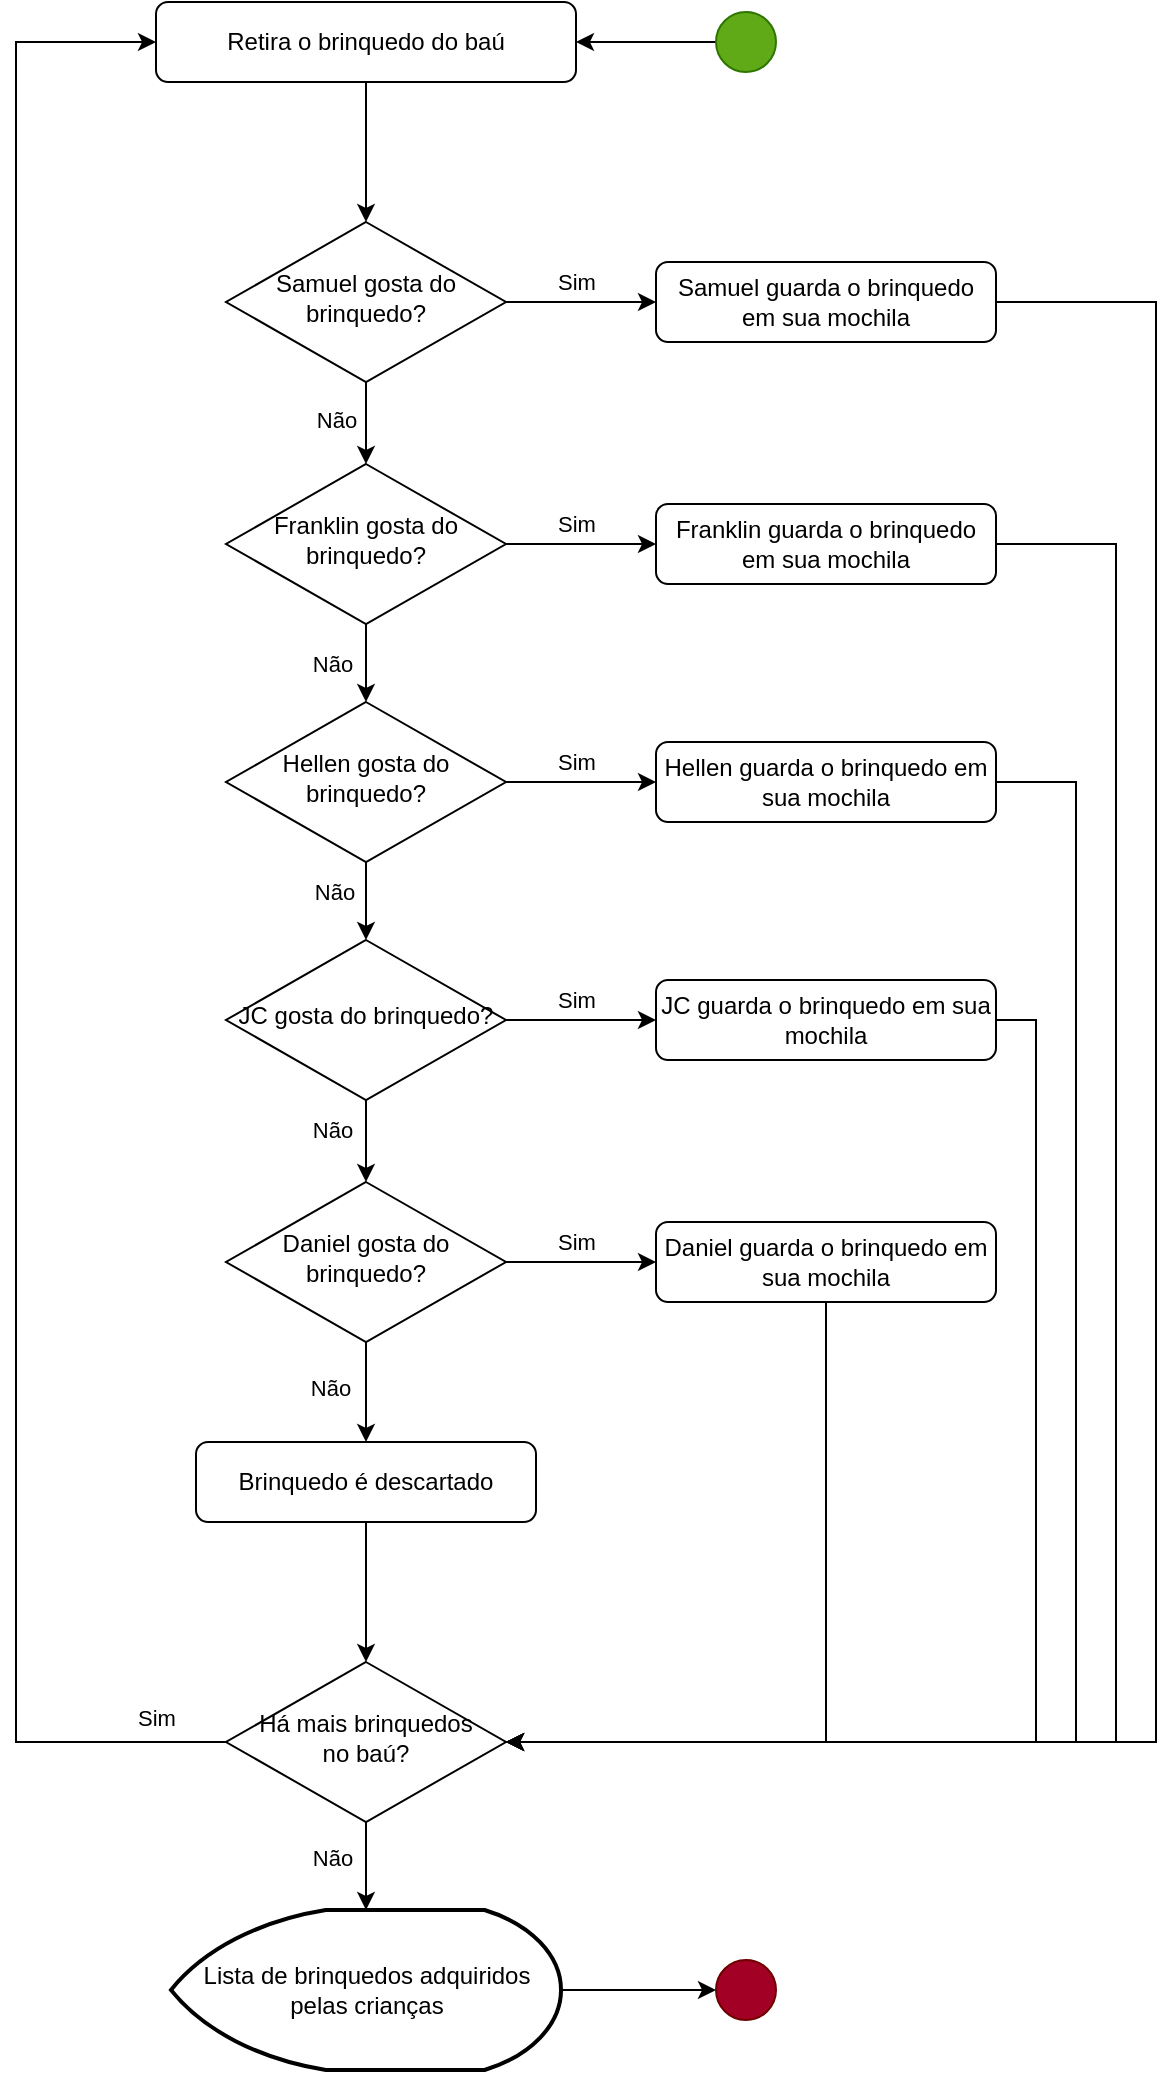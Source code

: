 <mxfile version="22.0.3" type="device" pages="2">
  <diagram id="C5RBs43oDa-KdzZeNtuy" name="Lógica">
    <mxGraphModel dx="1434" dy="836" grid="1" gridSize="10" guides="1" tooltips="1" connect="1" arrows="1" fold="1" page="1" pageScale="1" pageWidth="827" pageHeight="1169" math="0" shadow="0">
      <root>
        <mxCell id="WIyWlLk6GJQsqaUBKTNV-0" />
        <mxCell id="WIyWlLk6GJQsqaUBKTNV-1" parent="WIyWlLk6GJQsqaUBKTNV-0" />
        <mxCell id="jBq9fLbuSrFk1VcDzS2F-2" value="" style="edgeStyle=orthogonalEdgeStyle;rounded=0;orthogonalLoop=1;jettySize=auto;html=1;" edge="1" parent="WIyWlLk6GJQsqaUBKTNV-1" source="WIyWlLk6GJQsqaUBKTNV-3" target="WIyWlLk6GJQsqaUBKTNV-6">
          <mxGeometry relative="1" as="geometry" />
        </mxCell>
        <mxCell id="WIyWlLk6GJQsqaUBKTNV-3" value="Retira o brinquedo do baú" style="rounded=1;whiteSpace=wrap;html=1;fontSize=12;glass=0;strokeWidth=1;shadow=0;" parent="WIyWlLk6GJQsqaUBKTNV-1" vertex="1">
          <mxGeometry x="270" y="87" width="210" height="40" as="geometry" />
        </mxCell>
        <mxCell id="jBq9fLbuSrFk1VcDzS2F-6" value="" style="edgeStyle=orthogonalEdgeStyle;rounded=0;orthogonalLoop=1;jettySize=auto;html=1;" edge="1" parent="WIyWlLk6GJQsqaUBKTNV-1" source="WIyWlLk6GJQsqaUBKTNV-6" target="jBq9fLbuSrFk1VcDzS2F-5">
          <mxGeometry relative="1" as="geometry" />
        </mxCell>
        <mxCell id="jBq9fLbuSrFk1VcDzS2F-7" value="Sim" style="edgeLabel;html=1;align=center;verticalAlign=middle;resizable=0;points=[];" vertex="1" connectable="0" parent="jBq9fLbuSrFk1VcDzS2F-6">
          <mxGeometry x="0.04" y="-4" relative="1" as="geometry">
            <mxPoint x="-4" y="-14" as="offset" />
          </mxGeometry>
        </mxCell>
        <mxCell id="jBq9fLbuSrFk1VcDzS2F-13" value="" style="edgeStyle=orthogonalEdgeStyle;rounded=0;orthogonalLoop=1;jettySize=auto;html=1;" edge="1" parent="WIyWlLk6GJQsqaUBKTNV-1" source="WIyWlLk6GJQsqaUBKTNV-6" target="jBq9fLbuSrFk1VcDzS2F-11">
          <mxGeometry relative="1" as="geometry" />
        </mxCell>
        <mxCell id="jBq9fLbuSrFk1VcDzS2F-14" value="Não" style="edgeLabel;html=1;align=center;verticalAlign=middle;resizable=0;points=[];" vertex="1" connectable="0" parent="jBq9fLbuSrFk1VcDzS2F-13">
          <mxGeometry y="-1" relative="1" as="geometry">
            <mxPoint x="-14" y="-2" as="offset" />
          </mxGeometry>
        </mxCell>
        <mxCell id="WIyWlLk6GJQsqaUBKTNV-6" value="Samuel gosta do brinquedo?" style="rhombus;whiteSpace=wrap;html=1;shadow=0;fontFamily=Helvetica;fontSize=12;align=center;strokeWidth=1;spacing=6;spacingTop=-4;" parent="WIyWlLk6GJQsqaUBKTNV-1" vertex="1">
          <mxGeometry x="305" y="197" width="140" height="80" as="geometry" />
        </mxCell>
        <mxCell id="jBq9fLbuSrFk1VcDzS2F-1" value="" style="edgeStyle=orthogonalEdgeStyle;rounded=0;orthogonalLoop=1;jettySize=auto;html=1;" edge="1" parent="WIyWlLk6GJQsqaUBKTNV-1" source="jBq9fLbuSrFk1VcDzS2F-0" target="WIyWlLk6GJQsqaUBKTNV-3">
          <mxGeometry relative="1" as="geometry" />
        </mxCell>
        <mxCell id="jBq9fLbuSrFk1VcDzS2F-0" value="" style="ellipse;whiteSpace=wrap;html=1;aspect=fixed;fillColor=#60a917;fontColor=#ffffff;strokeColor=#2D7600;" vertex="1" parent="WIyWlLk6GJQsqaUBKTNV-1">
          <mxGeometry x="550" y="92" width="30" height="30" as="geometry" />
        </mxCell>
        <mxCell id="jBq9fLbuSrFk1VcDzS2F-45" style="edgeStyle=orthogonalEdgeStyle;rounded=0;orthogonalLoop=1;jettySize=auto;html=1;exitX=1;exitY=0.5;exitDx=0;exitDy=0;entryX=1;entryY=0.5;entryDx=0;entryDy=0;" edge="1" parent="WIyWlLk6GJQsqaUBKTNV-1" source="jBq9fLbuSrFk1VcDzS2F-5" target="jBq9fLbuSrFk1VcDzS2F-37">
          <mxGeometry relative="1" as="geometry">
            <mxPoint x="440" y="947" as="targetPoint" />
            <Array as="points">
              <mxPoint x="770" y="237" />
              <mxPoint x="770" y="957" />
            </Array>
          </mxGeometry>
        </mxCell>
        <mxCell id="jBq9fLbuSrFk1VcDzS2F-5" value="Samuel guarda o brinquedo em sua mochila" style="rounded=1;whiteSpace=wrap;html=1;fontSize=12;glass=0;strokeWidth=1;shadow=0;" vertex="1" parent="WIyWlLk6GJQsqaUBKTNV-1">
          <mxGeometry x="520" y="217" width="170" height="40" as="geometry" />
        </mxCell>
        <mxCell id="jBq9fLbuSrFk1VcDzS2F-9" value="" style="edgeStyle=orthogonalEdgeStyle;rounded=0;orthogonalLoop=1;jettySize=auto;html=1;" edge="1" parent="WIyWlLk6GJQsqaUBKTNV-1" source="jBq9fLbuSrFk1VcDzS2F-11" target="jBq9fLbuSrFk1VcDzS2F-12">
          <mxGeometry relative="1" as="geometry" />
        </mxCell>
        <mxCell id="jBq9fLbuSrFk1VcDzS2F-10" value="Sim" style="edgeLabel;html=1;align=center;verticalAlign=middle;resizable=0;points=[];" vertex="1" connectable="0" parent="jBq9fLbuSrFk1VcDzS2F-9">
          <mxGeometry x="0.04" y="-4" relative="1" as="geometry">
            <mxPoint x="-4" y="-14" as="offset" />
          </mxGeometry>
        </mxCell>
        <mxCell id="jBq9fLbuSrFk1VcDzS2F-20" value="" style="edgeStyle=orthogonalEdgeStyle;rounded=0;orthogonalLoop=1;jettySize=auto;html=1;" edge="1" parent="WIyWlLk6GJQsqaUBKTNV-1" source="jBq9fLbuSrFk1VcDzS2F-11" target="jBq9fLbuSrFk1VcDzS2F-18">
          <mxGeometry relative="1" as="geometry" />
        </mxCell>
        <mxCell id="jBq9fLbuSrFk1VcDzS2F-21" value="Não" style="edgeLabel;html=1;align=center;verticalAlign=middle;resizable=0;points=[];" vertex="1" connectable="0" parent="jBq9fLbuSrFk1VcDzS2F-20">
          <mxGeometry x="-0.44" y="-2" relative="1" as="geometry">
            <mxPoint x="-15" y="8" as="offset" />
          </mxGeometry>
        </mxCell>
        <mxCell id="jBq9fLbuSrFk1VcDzS2F-11" value="Franklin gosta do brinquedo?" style="rhombus;whiteSpace=wrap;html=1;shadow=0;fontFamily=Helvetica;fontSize=12;align=center;strokeWidth=1;spacing=6;spacingTop=-4;" vertex="1" parent="WIyWlLk6GJQsqaUBKTNV-1">
          <mxGeometry x="305" y="318" width="140" height="80" as="geometry" />
        </mxCell>
        <mxCell id="jBq9fLbuSrFk1VcDzS2F-44" style="edgeStyle=orthogonalEdgeStyle;rounded=0;orthogonalLoop=1;jettySize=auto;html=1;exitX=1;exitY=0.5;exitDx=0;exitDy=0;entryX=1;entryY=0.5;entryDx=0;entryDy=0;" edge="1" parent="WIyWlLk6GJQsqaUBKTNV-1" source="jBq9fLbuSrFk1VcDzS2F-12" target="jBq9fLbuSrFk1VcDzS2F-37">
          <mxGeometry relative="1" as="geometry">
            <mxPoint x="450" y="957" as="targetPoint" />
            <Array as="points">
              <mxPoint x="750" y="358" />
              <mxPoint x="750" y="957" />
            </Array>
          </mxGeometry>
        </mxCell>
        <mxCell id="jBq9fLbuSrFk1VcDzS2F-12" value="Franklin guarda o brinquedo em sua mochila" style="rounded=1;whiteSpace=wrap;html=1;fontSize=12;glass=0;strokeWidth=1;shadow=0;" vertex="1" parent="WIyWlLk6GJQsqaUBKTNV-1">
          <mxGeometry x="520" y="338" width="170" height="40" as="geometry" />
        </mxCell>
        <mxCell id="jBq9fLbuSrFk1VcDzS2F-16" value="" style="edgeStyle=orthogonalEdgeStyle;rounded=0;orthogonalLoop=1;jettySize=auto;html=1;" edge="1" parent="WIyWlLk6GJQsqaUBKTNV-1" source="jBq9fLbuSrFk1VcDzS2F-18" target="jBq9fLbuSrFk1VcDzS2F-19">
          <mxGeometry relative="1" as="geometry" />
        </mxCell>
        <mxCell id="jBq9fLbuSrFk1VcDzS2F-17" value="Sim" style="edgeLabel;html=1;align=center;verticalAlign=middle;resizable=0;points=[];" vertex="1" connectable="0" parent="jBq9fLbuSrFk1VcDzS2F-16">
          <mxGeometry x="0.04" y="-4" relative="1" as="geometry">
            <mxPoint x="-4" y="-14" as="offset" />
          </mxGeometry>
        </mxCell>
        <mxCell id="jBq9fLbuSrFk1VcDzS2F-26" value="" style="edgeStyle=orthogonalEdgeStyle;rounded=0;orthogonalLoop=1;jettySize=auto;html=1;" edge="1" parent="WIyWlLk6GJQsqaUBKTNV-1" source="jBq9fLbuSrFk1VcDzS2F-18" target="jBq9fLbuSrFk1VcDzS2F-24">
          <mxGeometry relative="1" as="geometry" />
        </mxCell>
        <mxCell id="jBq9fLbuSrFk1VcDzS2F-27" value="Não" style="edgeLabel;html=1;align=center;verticalAlign=middle;resizable=0;points=[];" vertex="1" connectable="0" parent="jBq9fLbuSrFk1VcDzS2F-26">
          <mxGeometry x="-0.707" y="-2" relative="1" as="geometry">
            <mxPoint x="-14" y="9" as="offset" />
          </mxGeometry>
        </mxCell>
        <mxCell id="jBq9fLbuSrFk1VcDzS2F-18" value="Hellen gosta do brinquedo?" style="rhombus;whiteSpace=wrap;html=1;shadow=0;fontFamily=Helvetica;fontSize=12;align=center;strokeWidth=1;spacing=6;spacingTop=-4;" vertex="1" parent="WIyWlLk6GJQsqaUBKTNV-1">
          <mxGeometry x="305" y="437" width="140" height="80" as="geometry" />
        </mxCell>
        <mxCell id="jBq9fLbuSrFk1VcDzS2F-43" style="edgeStyle=orthogonalEdgeStyle;rounded=0;orthogonalLoop=1;jettySize=auto;html=1;entryX=1;entryY=0.5;entryDx=0;entryDy=0;exitX=1;exitY=0.5;exitDx=0;exitDy=0;" edge="1" parent="WIyWlLk6GJQsqaUBKTNV-1" source="jBq9fLbuSrFk1VcDzS2F-19" target="jBq9fLbuSrFk1VcDzS2F-37">
          <mxGeometry relative="1" as="geometry">
            <Array as="points">
              <mxPoint x="730" y="477" />
              <mxPoint x="730" y="957" />
            </Array>
          </mxGeometry>
        </mxCell>
        <mxCell id="jBq9fLbuSrFk1VcDzS2F-19" value="Hellen guarda o brinquedo em sua mochila" style="rounded=1;whiteSpace=wrap;html=1;fontSize=12;glass=0;strokeWidth=1;shadow=0;" vertex="1" parent="WIyWlLk6GJQsqaUBKTNV-1">
          <mxGeometry x="520" y="457" width="170" height="40" as="geometry" />
        </mxCell>
        <mxCell id="jBq9fLbuSrFk1VcDzS2F-22" value="" style="edgeStyle=orthogonalEdgeStyle;rounded=0;orthogonalLoop=1;jettySize=auto;html=1;" edge="1" parent="WIyWlLk6GJQsqaUBKTNV-1" source="jBq9fLbuSrFk1VcDzS2F-24" target="jBq9fLbuSrFk1VcDzS2F-25">
          <mxGeometry relative="1" as="geometry" />
        </mxCell>
        <mxCell id="jBq9fLbuSrFk1VcDzS2F-23" value="Sim" style="edgeLabel;html=1;align=center;verticalAlign=middle;resizable=0;points=[];" vertex="1" connectable="0" parent="jBq9fLbuSrFk1VcDzS2F-22">
          <mxGeometry x="0.04" y="-4" relative="1" as="geometry">
            <mxPoint x="-4" y="-14" as="offset" />
          </mxGeometry>
        </mxCell>
        <mxCell id="jBq9fLbuSrFk1VcDzS2F-32" value="" style="edgeStyle=orthogonalEdgeStyle;rounded=0;orthogonalLoop=1;jettySize=auto;html=1;" edge="1" parent="WIyWlLk6GJQsqaUBKTNV-1" source="jBq9fLbuSrFk1VcDzS2F-24" target="jBq9fLbuSrFk1VcDzS2F-30">
          <mxGeometry relative="1" as="geometry" />
        </mxCell>
        <mxCell id="jBq9fLbuSrFk1VcDzS2F-33" value="Não" style="edgeLabel;html=1;align=center;verticalAlign=middle;resizable=0;points=[];" vertex="1" connectable="0" parent="jBq9fLbuSrFk1VcDzS2F-32">
          <mxGeometry x="-0.756" relative="1" as="geometry">
            <mxPoint x="-17" y="10" as="offset" />
          </mxGeometry>
        </mxCell>
        <mxCell id="jBq9fLbuSrFk1VcDzS2F-24" value="JC gosta do brinquedo?" style="rhombus;whiteSpace=wrap;html=1;shadow=0;fontFamily=Helvetica;fontSize=12;align=center;strokeWidth=1;spacing=6;spacingTop=-4;" vertex="1" parent="WIyWlLk6GJQsqaUBKTNV-1">
          <mxGeometry x="305" y="556" width="140" height="80" as="geometry" />
        </mxCell>
        <mxCell id="jBq9fLbuSrFk1VcDzS2F-42" style="edgeStyle=orthogonalEdgeStyle;rounded=0;orthogonalLoop=1;jettySize=auto;html=1;exitX=1;exitY=0.5;exitDx=0;exitDy=0;entryX=1;entryY=0.5;entryDx=0;entryDy=0;" edge="1" parent="WIyWlLk6GJQsqaUBKTNV-1" source="jBq9fLbuSrFk1VcDzS2F-25" target="jBq9fLbuSrFk1VcDzS2F-37">
          <mxGeometry relative="1" as="geometry">
            <mxPoint x="440" y="957" as="targetPoint" />
            <Array as="points">
              <mxPoint x="710" y="596" />
              <mxPoint x="710" y="957" />
            </Array>
          </mxGeometry>
        </mxCell>
        <mxCell id="jBq9fLbuSrFk1VcDzS2F-25" value="JC guarda o brinquedo em sua mochila" style="rounded=1;whiteSpace=wrap;html=1;fontSize=12;glass=0;strokeWidth=1;shadow=0;" vertex="1" parent="WIyWlLk6GJQsqaUBKTNV-1">
          <mxGeometry x="520" y="576" width="170" height="40" as="geometry" />
        </mxCell>
        <mxCell id="jBq9fLbuSrFk1VcDzS2F-28" value="" style="edgeStyle=orthogonalEdgeStyle;rounded=0;orthogonalLoop=1;jettySize=auto;html=1;" edge="1" parent="WIyWlLk6GJQsqaUBKTNV-1" source="jBq9fLbuSrFk1VcDzS2F-30" target="jBq9fLbuSrFk1VcDzS2F-31">
          <mxGeometry relative="1" as="geometry" />
        </mxCell>
        <mxCell id="jBq9fLbuSrFk1VcDzS2F-29" value="Sim" style="edgeLabel;html=1;align=center;verticalAlign=middle;resizable=0;points=[];" vertex="1" connectable="0" parent="jBq9fLbuSrFk1VcDzS2F-28">
          <mxGeometry x="0.04" y="-4" relative="1" as="geometry">
            <mxPoint x="-4" y="-14" as="offset" />
          </mxGeometry>
        </mxCell>
        <mxCell id="jBq9fLbuSrFk1VcDzS2F-35" value="" style="edgeStyle=orthogonalEdgeStyle;rounded=0;orthogonalLoop=1;jettySize=auto;html=1;" edge="1" parent="WIyWlLk6GJQsqaUBKTNV-1" source="jBq9fLbuSrFk1VcDzS2F-30" target="jBq9fLbuSrFk1VcDzS2F-34">
          <mxGeometry relative="1" as="geometry" />
        </mxCell>
        <mxCell id="jBq9fLbuSrFk1VcDzS2F-36" value="Não" style="edgeLabel;html=1;align=center;verticalAlign=middle;resizable=0;points=[];" vertex="1" connectable="0" parent="jBq9fLbuSrFk1VcDzS2F-35">
          <mxGeometry x="0.08" y="-2" relative="1" as="geometry">
            <mxPoint x="-16" y="-4" as="offset" />
          </mxGeometry>
        </mxCell>
        <mxCell id="jBq9fLbuSrFk1VcDzS2F-30" value="Daniel gosta do brinquedo?" style="rhombus;whiteSpace=wrap;html=1;shadow=0;fontFamily=Helvetica;fontSize=12;align=center;strokeWidth=1;spacing=6;spacingTop=-4;" vertex="1" parent="WIyWlLk6GJQsqaUBKTNV-1">
          <mxGeometry x="305" y="677" width="140" height="80" as="geometry" />
        </mxCell>
        <mxCell id="jBq9fLbuSrFk1VcDzS2F-41" style="edgeStyle=orthogonalEdgeStyle;rounded=0;orthogonalLoop=1;jettySize=auto;html=1;entryX=1;entryY=0.5;entryDx=0;entryDy=0;exitX=0.5;exitY=1;exitDx=0;exitDy=0;" edge="1" parent="WIyWlLk6GJQsqaUBKTNV-1" source="jBq9fLbuSrFk1VcDzS2F-31" target="jBq9fLbuSrFk1VcDzS2F-37">
          <mxGeometry relative="1" as="geometry" />
        </mxCell>
        <mxCell id="jBq9fLbuSrFk1VcDzS2F-31" value="Daniel guarda o brinquedo em sua mochila" style="rounded=1;whiteSpace=wrap;html=1;fontSize=12;glass=0;strokeWidth=1;shadow=0;" vertex="1" parent="WIyWlLk6GJQsqaUBKTNV-1">
          <mxGeometry x="520" y="697" width="170" height="40" as="geometry" />
        </mxCell>
        <mxCell id="jBq9fLbuSrFk1VcDzS2F-38" value="" style="edgeStyle=orthogonalEdgeStyle;rounded=0;orthogonalLoop=1;jettySize=auto;html=1;" edge="1" parent="WIyWlLk6GJQsqaUBKTNV-1" source="jBq9fLbuSrFk1VcDzS2F-34" target="jBq9fLbuSrFk1VcDzS2F-37">
          <mxGeometry relative="1" as="geometry" />
        </mxCell>
        <mxCell id="jBq9fLbuSrFk1VcDzS2F-34" value="Brinquedo é descartado" style="rounded=1;whiteSpace=wrap;html=1;fontSize=12;glass=0;strokeWidth=1;shadow=0;" vertex="1" parent="WIyWlLk6GJQsqaUBKTNV-1">
          <mxGeometry x="290" y="807" width="170" height="40" as="geometry" />
        </mxCell>
        <mxCell id="jBq9fLbuSrFk1VcDzS2F-39" style="edgeStyle=orthogonalEdgeStyle;rounded=0;orthogonalLoop=1;jettySize=auto;html=1;entryX=0;entryY=0.5;entryDx=0;entryDy=0;exitX=0;exitY=0.5;exitDx=0;exitDy=0;" edge="1" parent="WIyWlLk6GJQsqaUBKTNV-1" source="jBq9fLbuSrFk1VcDzS2F-37" target="WIyWlLk6GJQsqaUBKTNV-3">
          <mxGeometry relative="1" as="geometry">
            <Array as="points">
              <mxPoint x="200" y="957" />
              <mxPoint x="200" y="107" />
            </Array>
          </mxGeometry>
        </mxCell>
        <mxCell id="jBq9fLbuSrFk1VcDzS2F-40" value="Sim" style="edgeLabel;html=1;align=center;verticalAlign=middle;resizable=0;points=[];" vertex="1" connectable="0" parent="jBq9fLbuSrFk1VcDzS2F-39">
          <mxGeometry x="-0.93" relative="1" as="geometry">
            <mxPoint x="1" y="-12" as="offset" />
          </mxGeometry>
        </mxCell>
        <mxCell id="jBq9fLbuSrFk1VcDzS2F-47" value="" style="edgeStyle=orthogonalEdgeStyle;rounded=0;orthogonalLoop=1;jettySize=auto;html=1;" edge="1" parent="WIyWlLk6GJQsqaUBKTNV-1" source="jBq9fLbuSrFk1VcDzS2F-37" target="jBq9fLbuSrFk1VcDzS2F-46">
          <mxGeometry relative="1" as="geometry" />
        </mxCell>
        <mxCell id="jBq9fLbuSrFk1VcDzS2F-48" value="Não" style="edgeLabel;html=1;align=center;verticalAlign=middle;resizable=0;points=[];" vertex="1" connectable="0" parent="jBq9fLbuSrFk1VcDzS2F-47">
          <mxGeometry x="-0.52" y="-4" relative="1" as="geometry">
            <mxPoint x="-13" y="7" as="offset" />
          </mxGeometry>
        </mxCell>
        <mxCell id="jBq9fLbuSrFk1VcDzS2F-37" value="Há mais brinquedos&lt;br&gt;no baú?" style="rhombus;whiteSpace=wrap;html=1;shadow=0;fontFamily=Helvetica;fontSize=12;align=center;strokeWidth=1;spacing=6;spacingTop=-4;" vertex="1" parent="WIyWlLk6GJQsqaUBKTNV-1">
          <mxGeometry x="305" y="917" width="140" height="80" as="geometry" />
        </mxCell>
        <mxCell id="jBq9fLbuSrFk1VcDzS2F-50" style="edgeStyle=orthogonalEdgeStyle;rounded=0;orthogonalLoop=1;jettySize=auto;html=1;exitX=1;exitY=0.5;exitDx=0;exitDy=0;exitPerimeter=0;entryX=0;entryY=0.5;entryDx=0;entryDy=0;" edge="1" parent="WIyWlLk6GJQsqaUBKTNV-1" source="jBq9fLbuSrFk1VcDzS2F-46" target="jBq9fLbuSrFk1VcDzS2F-49">
          <mxGeometry relative="1" as="geometry" />
        </mxCell>
        <mxCell id="jBq9fLbuSrFk1VcDzS2F-46" value="Lista de brinquedos adquiridos&lt;br&gt;pelas crianças" style="strokeWidth=2;html=1;shape=mxgraph.flowchart.display;whiteSpace=wrap;" vertex="1" parent="WIyWlLk6GJQsqaUBKTNV-1">
          <mxGeometry x="277.5" y="1041" width="195" height="80" as="geometry" />
        </mxCell>
        <mxCell id="jBq9fLbuSrFk1VcDzS2F-49" value="" style="ellipse;whiteSpace=wrap;html=1;aspect=fixed;fillColor=#a20025;fontColor=#ffffff;strokeColor=#6F0000;" vertex="1" parent="WIyWlLk6GJQsqaUBKTNV-1">
          <mxGeometry x="550" y="1066" width="30" height="30" as="geometry" />
        </mxCell>
      </root>
    </mxGraphModel>
  </diagram>
  <diagram id="bmwEutVu0od6tij7hkpT" name="Associação">
    <mxGraphModel dx="1646" dy="836" grid="1" gridSize="10" guides="1" tooltips="1" connect="1" arrows="1" fold="1" page="1" pageScale="1" pageWidth="827" pageHeight="1169" math="0" shadow="0">
      <root>
        <mxCell id="0" />
        <mxCell id="1" parent="0" />
        <mxCell id="6z7-8WFQxhyz_nbiED3f-15" value="" style="rounded=0;whiteSpace=wrap;html=1;fillColor=#0050ef;fontColor=#ffffff;strokeColor=#001DBC;" vertex="1" parent="1">
          <mxGeometry x="31" y="641" width="750" height="230" as="geometry" />
        </mxCell>
        <mxCell id="6z7-8WFQxhyz_nbiED3f-1" value="Samuel" style="shape=umlActor;verticalLabelPosition=bottom;verticalAlign=top;html=1;outlineConnect=0;" vertex="1" parent="1">
          <mxGeometry x="120" y="120" width="30" height="60" as="geometry" />
        </mxCell>
        <mxCell id="6z7-8WFQxhyz_nbiED3f-2" value="Franklin" style="shape=umlActor;verticalLabelPosition=bottom;verticalAlign=top;html=1;outlineConnect=0;" vertex="1" parent="1">
          <mxGeometry x="120" y="220" width="30" height="60" as="geometry" />
        </mxCell>
        <mxCell id="6z7-8WFQxhyz_nbiED3f-3" value="Hellen" style="shape=umlActor;verticalLabelPosition=bottom;verticalAlign=top;html=1;outlineConnect=0;" vertex="1" parent="1">
          <mxGeometry x="120" y="320" width="30" height="60" as="geometry" />
        </mxCell>
        <mxCell id="6z7-8WFQxhyz_nbiED3f-4" value="JC" style="shape=umlActor;verticalLabelPosition=bottom;verticalAlign=top;html=1;outlineConnect=0;" vertex="1" parent="1">
          <mxGeometry x="120" y="420" width="30" height="60" as="geometry" />
        </mxCell>
        <mxCell id="6z7-8WFQxhyz_nbiED3f-5" value="Daniel" style="shape=umlActor;verticalLabelPosition=bottom;verticalAlign=top;html=1;outlineConnect=0;" vertex="1" parent="1">
          <mxGeometry x="120" y="520" width="30" height="60" as="geometry" />
        </mxCell>
        <mxCell id="6z7-8WFQxhyz_nbiED3f-7" value="Aranha&lt;br&gt;de Plástico" style="shape=cube;whiteSpace=wrap;html=1;boundedLbl=1;backgroundOutline=1;darkOpacity=0.05;darkOpacity2=0.1;" vertex="1" parent="1">
          <mxGeometry x="520" y="110" width="120" height="80" as="geometry" />
        </mxCell>
        <mxCell id="6z7-8WFQxhyz_nbiED3f-8" value="Sapo&lt;br&gt;de Borracha" style="shape=cube;whiteSpace=wrap;html=1;boundedLbl=1;backgroundOutline=1;darkOpacity=0.05;darkOpacity2=0.1;" vertex="1" parent="1">
          <mxGeometry x="520" y="210" width="120" height="80" as="geometry" />
        </mxCell>
        <mxCell id="6z7-8WFQxhyz_nbiED3f-9" value="Dentadura" style="shape=cube;whiteSpace=wrap;html=1;boundedLbl=1;backgroundOutline=1;darkOpacity=0.05;darkOpacity2=0.1;" vertex="1" parent="1">
          <mxGeometry x="520" y="320" width="120" height="80" as="geometry" />
        </mxCell>
        <mxCell id="6z7-8WFQxhyz_nbiED3f-10" value="Fantasminha&lt;br&gt;que brilha no&lt;br&gt;escuro" style="shape=cube;whiteSpace=wrap;html=1;boundedLbl=1;backgroundOutline=1;darkOpacity=0.05;darkOpacity2=0.1;" vertex="1" parent="1">
          <mxGeometry x="520" y="420" width="120" height="80" as="geometry" />
        </mxCell>
        <mxCell id="6z7-8WFQxhyz_nbiED3f-11" value="Bruxinha" style="shape=cube;whiteSpace=wrap;html=1;boundedLbl=1;backgroundOutline=1;darkOpacity=0.05;darkOpacity2=0.1;" vertex="1" parent="1">
          <mxGeometry x="520" y="520" width="120" height="80" as="geometry" />
        </mxCell>
        <mxCell id="6z7-8WFQxhyz_nbiED3f-13" value="Afirmações" style="text;html=1;strokeColor=none;fillColor=none;align=center;verticalAlign=middle;whiteSpace=wrap;rounded=0;fontSize=36;fontStyle=1" vertex="1" parent="1">
          <mxGeometry x="131" y="661" width="60" height="30" as="geometry" />
        </mxCell>
        <mxCell id="6z7-8WFQxhyz_nbiED3f-14" value="&lt;div style=&quot;font-size: 24px;&quot;&gt;1. Hellen gosta de Fantasminhas que brilham no escuro.​&lt;/div&gt;&lt;div style=&quot;font-size: 24px;&quot;&gt;2. Daniel nunca vai receber Bruxinhas.​&lt;/div&gt;&lt;div style=&quot;font-size: 24px;&quot;&gt;3. Franklin não gosta de Bruxinhas.​&lt;/div&gt;&lt;div style=&quot;font-size: 24px;&quot;&gt;4. As outras crianças nunca receberão Sapos de borracha.​&lt;/div&gt;&lt;div style=&quot;font-size: 24px;&quot;&gt;5. As Dentaduras sempre serão passadas para todas as crianças.​&lt;/div&gt;" style="text;html=1;strokeColor=none;fillColor=none;align=left;verticalAlign=top;whiteSpace=wrap;rounded=0;labelPosition=center;verticalLabelPosition=middle;fontSize=24;" vertex="1" parent="1">
          <mxGeometry x="51" y="711" width="720" height="160" as="geometry" />
        </mxCell>
        <mxCell id="6z7-8WFQxhyz_nbiED3f-16" style="rounded=0;orthogonalLoop=1;jettySize=auto;html=1;exitX=1;exitY=0.333;exitDx=0;exitDy=0;exitPerimeter=0;entryX=0;entryY=0;entryDx=0;entryDy=30;entryPerimeter=0;" edge="1" parent="1" source="6z7-8WFQxhyz_nbiED3f-3" target="6z7-8WFQxhyz_nbiED3f-10">
          <mxGeometry relative="1" as="geometry" />
        </mxCell>
        <mxCell id="6z7-8WFQxhyz_nbiED3f-17" style="rounded=0;orthogonalLoop=1;jettySize=auto;html=1;exitX=0.5;exitY=0.5;exitDx=0;exitDy=0;exitPerimeter=0;entryX=0;entryY=0;entryDx=0;entryDy=30;entryPerimeter=0;" edge="1" parent="1" source="6z7-8WFQxhyz_nbiED3f-1" target="6z7-8WFQxhyz_nbiED3f-8">
          <mxGeometry relative="1" as="geometry" />
        </mxCell>
        <mxCell id="6z7-8WFQxhyz_nbiED3f-18" style="rounded=0;orthogonalLoop=1;jettySize=auto;html=1;exitX=1;exitY=0.333;exitDx=0;exitDy=0;exitPerimeter=0;entryX=0;entryY=0;entryDx=0;entryDy=30;entryPerimeter=0;" edge="1" parent="1" source="6z7-8WFQxhyz_nbiED3f-4" target="6z7-8WFQxhyz_nbiED3f-11">
          <mxGeometry relative="1" as="geometry" />
        </mxCell>
        <mxCell id="6z7-8WFQxhyz_nbiED3f-19" style="rounded=0;orthogonalLoop=1;jettySize=auto;html=1;exitX=1;exitY=0.333;exitDx=0;exitDy=0;exitPerimeter=0;entryX=0;entryY=0;entryDx=0;entryDy=30;entryPerimeter=0;" edge="1" parent="1" source="6z7-8WFQxhyz_nbiED3f-5" target="6z7-8WFQxhyz_nbiED3f-9">
          <mxGeometry relative="1" as="geometry" />
        </mxCell>
        <mxCell id="6z7-8WFQxhyz_nbiED3f-20" style="rounded=0;orthogonalLoop=1;jettySize=auto;html=1;exitX=1;exitY=0.333;exitDx=0;exitDy=0;exitPerimeter=0;entryX=0;entryY=0;entryDx=0;entryDy=30;entryPerimeter=0;" edge="1" parent="1" source="6z7-8WFQxhyz_nbiED3f-2" target="6z7-8WFQxhyz_nbiED3f-7">
          <mxGeometry relative="1" as="geometry" />
        </mxCell>
      </root>
    </mxGraphModel>
  </diagram>
</mxfile>
